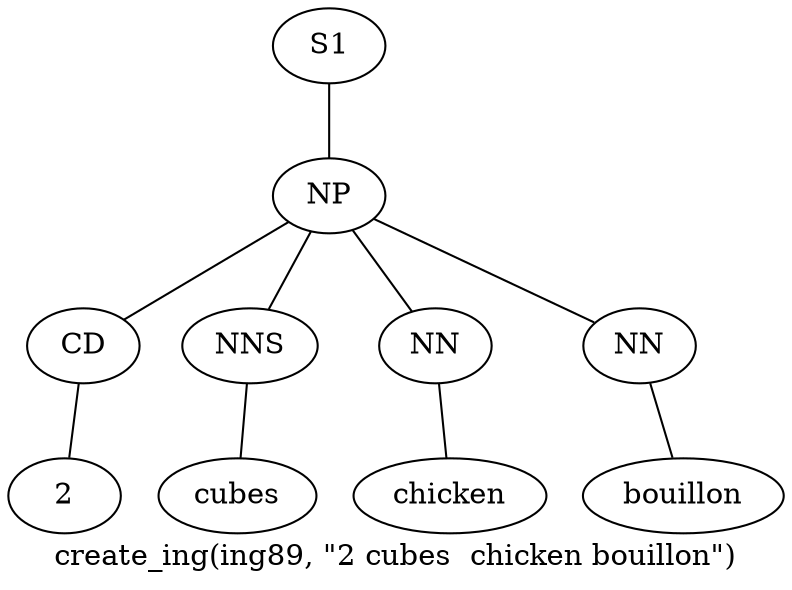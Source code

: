 graph SyntaxGraph {
	label = "create_ing(ing89, \"2 cubes  chicken bouillon\")";
	Node0 [label="S1"];
	Node1 [label="NP"];
	Node2 [label="CD"];
	Node3 [label="2"];
	Node4 [label="NNS"];
	Node5 [label="cubes"];
	Node6 [label="NN"];
	Node7 [label="chicken"];
	Node8 [label="NN"];
	Node9 [label="bouillon"];

	Node0 -- Node1;
	Node1 -- Node2;
	Node1 -- Node4;
	Node1 -- Node6;
	Node1 -- Node8;
	Node2 -- Node3;
	Node4 -- Node5;
	Node6 -- Node7;
	Node8 -- Node9;
}